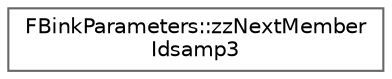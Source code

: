 digraph "Graphical Class Hierarchy"
{
 // INTERACTIVE_SVG=YES
 // LATEX_PDF_SIZE
  bgcolor="transparent";
  edge [fontname=Helvetica,fontsize=10,labelfontname=Helvetica,labelfontsize=10];
  node [fontname=Helvetica,fontsize=10,shape=box,height=0.2,width=0.4];
  rankdir="LR";
  Node0 [id="Node000000",label="FBinkParameters::zzNextMember\lIdsamp3",height=0.2,width=0.4,color="grey40", fillcolor="white", style="filled",URL="$d7/db7/structFBinkParameters_1_1zzNextMemberIdsamp3.html",tooltip=" "];
}
